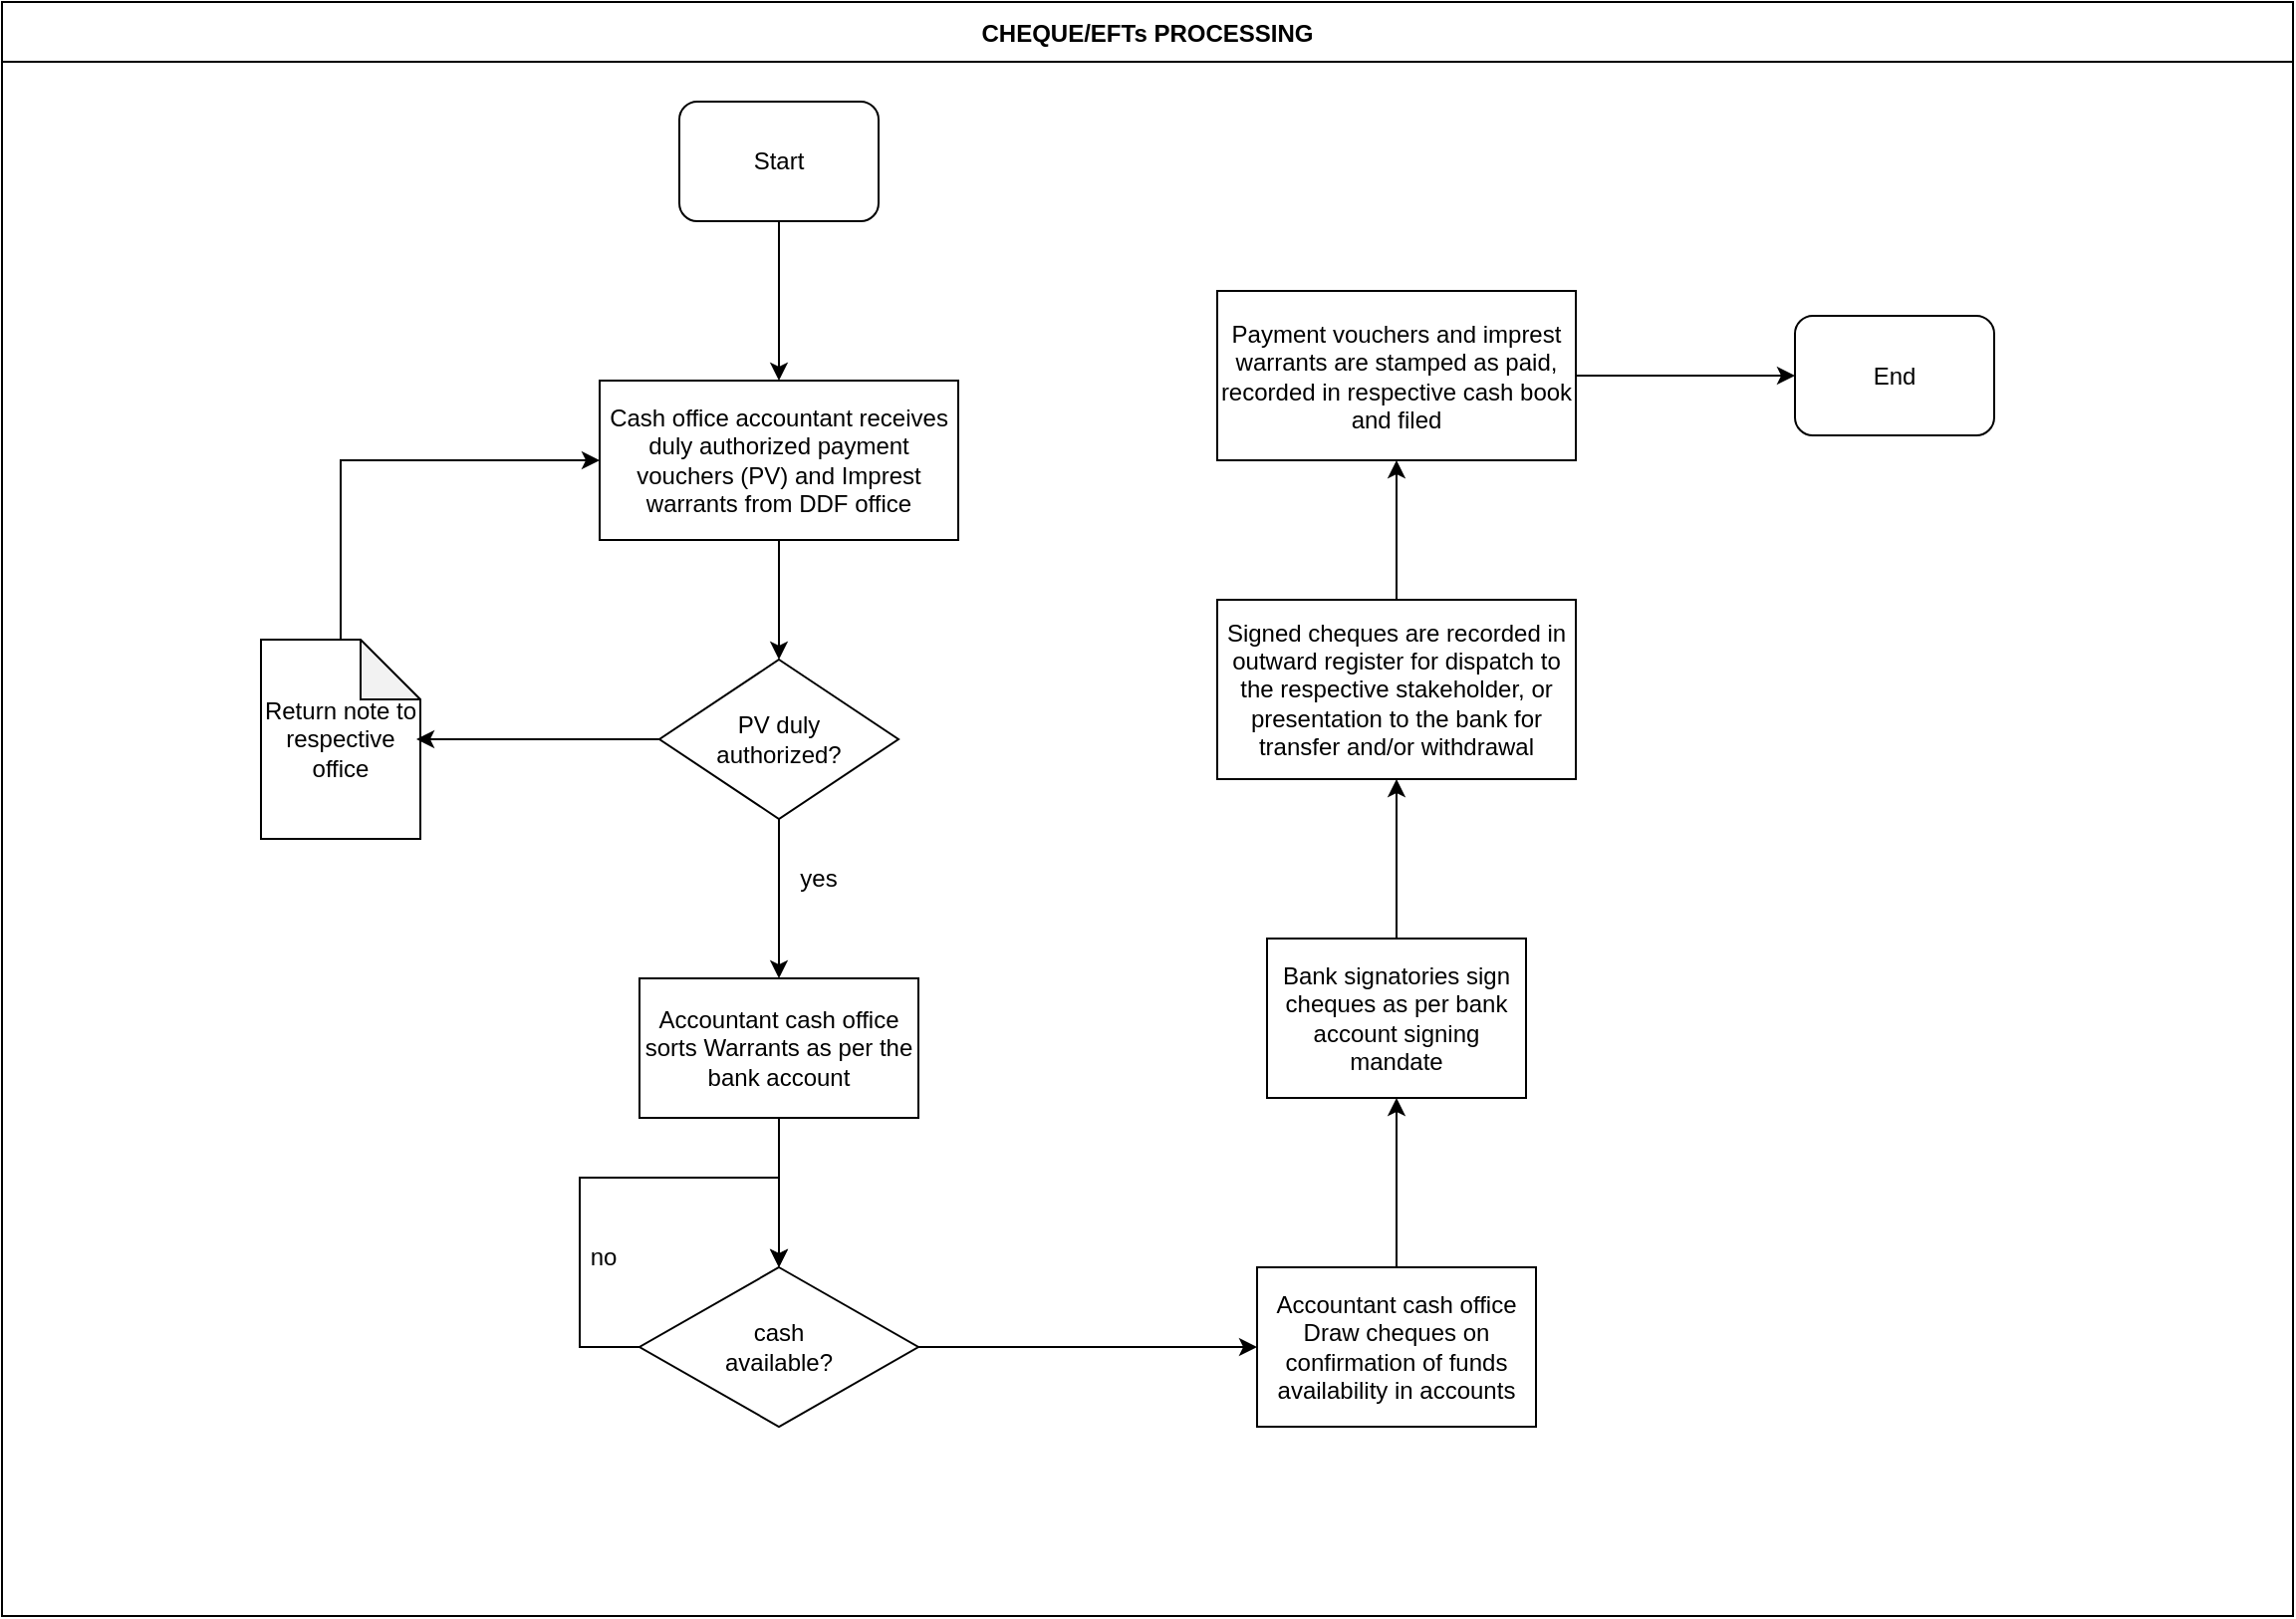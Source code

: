 <mxfile version="13.10.9" type="github">
  <diagram id="JjQCEzhE8u5LjKaULpIY" name="Page-1">
    <mxGraphModel dx="1038" dy="547" grid="1" gridSize="10" guides="1" tooltips="1" connect="1" arrows="1" fold="1" page="1" pageScale="1" pageWidth="1169" pageHeight="827" math="0" shadow="0">
      <root>
        <mxCell id="0" />
        <mxCell id="1" parent="0" />
        <mxCell id="omrt5kF8QAQMkNh0Hckq-1" value="&#xa;CHEQUE/EFTs PROCESSING&#xa;" style="swimlane;startSize=30;" vertex="1" parent="1">
          <mxGeometry x="10" y="10" width="1150" height="810" as="geometry" />
        </mxCell>
        <mxCell id="omrt5kF8QAQMkNh0Hckq-2" value="Start" style="rounded=1;whiteSpace=wrap;html=1;" vertex="1" parent="omrt5kF8QAQMkNh0Hckq-1">
          <mxGeometry x="340" y="50" width="100" height="60" as="geometry" />
        </mxCell>
        <mxCell id="omrt5kF8QAQMkNh0Hckq-5" value="Cash office accountant receives duly authorized payment vouchers (PV) and Imprest warrants from DDF office" style="rounded=0;whiteSpace=wrap;html=1;" vertex="1" parent="omrt5kF8QAQMkNh0Hckq-1">
          <mxGeometry x="300" y="190" width="180" height="80" as="geometry" />
        </mxCell>
        <mxCell id="omrt5kF8QAQMkNh0Hckq-4" value="" style="edgeStyle=orthogonalEdgeStyle;rounded=0;orthogonalLoop=1;jettySize=auto;html=1;" edge="1" parent="omrt5kF8QAQMkNh0Hckq-1" source="omrt5kF8QAQMkNh0Hckq-2" target="omrt5kF8QAQMkNh0Hckq-5">
          <mxGeometry relative="1" as="geometry">
            <mxPoint x="390" y="190" as="targetPoint" />
          </mxGeometry>
        </mxCell>
        <mxCell id="omrt5kF8QAQMkNh0Hckq-8" value="&lt;div&gt;PV duly &lt;br&gt;&lt;/div&gt;&lt;div&gt;authorized?&lt;/div&gt;" style="rhombus;whiteSpace=wrap;html=1;" vertex="1" parent="omrt5kF8QAQMkNh0Hckq-1">
          <mxGeometry x="330" y="330" width="120" height="80" as="geometry" />
        </mxCell>
        <mxCell id="omrt5kF8QAQMkNh0Hckq-7" value="" style="edgeStyle=orthogonalEdgeStyle;rounded=0;orthogonalLoop=1;jettySize=auto;html=1;" edge="1" parent="omrt5kF8QAQMkNh0Hckq-1" source="omrt5kF8QAQMkNh0Hckq-5" target="omrt5kF8QAQMkNh0Hckq-8">
          <mxGeometry relative="1" as="geometry">
            <mxPoint x="390" y="360" as="targetPoint" />
          </mxGeometry>
        </mxCell>
        <mxCell id="omrt5kF8QAQMkNh0Hckq-13" value="yes" style="text;html=1;strokeColor=none;fillColor=none;align=center;verticalAlign=middle;whiteSpace=wrap;rounded=0;" vertex="1" parent="omrt5kF8QAQMkNh0Hckq-1">
          <mxGeometry x="390" y="430" width="40" height="20" as="geometry" />
        </mxCell>
        <mxCell id="omrt5kF8QAQMkNh0Hckq-14" value="Return note to respective office" style="shape=note;whiteSpace=wrap;html=1;backgroundOutline=1;darkOpacity=0.05;" vertex="1" parent="omrt5kF8QAQMkNh0Hckq-1">
          <mxGeometry x="130" y="320" width="80" height="100" as="geometry" />
        </mxCell>
        <mxCell id="omrt5kF8QAQMkNh0Hckq-16" value="" style="edgeStyle=orthogonalEdgeStyle;rounded=0;orthogonalLoop=1;jettySize=auto;html=1;entryX=0.975;entryY=0.5;entryDx=0;entryDy=0;entryPerimeter=0;" edge="1" parent="omrt5kF8QAQMkNh0Hckq-1" source="omrt5kF8QAQMkNh0Hckq-8" target="omrt5kF8QAQMkNh0Hckq-14">
          <mxGeometry relative="1" as="geometry">
            <mxPoint x="250" y="370" as="targetPoint" />
          </mxGeometry>
        </mxCell>
        <mxCell id="omrt5kF8QAQMkNh0Hckq-18" value="" style="edgeStyle=orthogonalEdgeStyle;rounded=0;orthogonalLoop=1;jettySize=auto;html=1;entryX=0;entryY=0.5;entryDx=0;entryDy=0;" edge="1" parent="omrt5kF8QAQMkNh0Hckq-1" source="omrt5kF8QAQMkNh0Hckq-14" target="omrt5kF8QAQMkNh0Hckq-5">
          <mxGeometry relative="1" as="geometry">
            <mxPoint x="170" y="230" as="targetPoint" />
            <Array as="points">
              <mxPoint x="170" y="230" />
            </Array>
          </mxGeometry>
        </mxCell>
        <mxCell id="omrt5kF8QAQMkNh0Hckq-19" value="Accountant cash office Draw cheques on confirmation of funds availability in accounts" style="whiteSpace=wrap;html=1;" vertex="1" parent="omrt5kF8QAQMkNh0Hckq-1">
          <mxGeometry x="630" y="635" width="140" height="80" as="geometry" />
        </mxCell>
        <mxCell id="omrt5kF8QAQMkNh0Hckq-21" value="Bank signatories sign cheques as per bank account signing mandate" style="whiteSpace=wrap;html=1;" vertex="1" parent="omrt5kF8QAQMkNh0Hckq-1">
          <mxGeometry x="635" y="470" width="130" height="80" as="geometry" />
        </mxCell>
        <mxCell id="omrt5kF8QAQMkNh0Hckq-22" value="" style="edgeStyle=orthogonalEdgeStyle;rounded=0;orthogonalLoop=1;jettySize=auto;html=1;" edge="1" parent="omrt5kF8QAQMkNh0Hckq-1" source="omrt5kF8QAQMkNh0Hckq-19" target="omrt5kF8QAQMkNh0Hckq-21">
          <mxGeometry relative="1" as="geometry" />
        </mxCell>
        <mxCell id="omrt5kF8QAQMkNh0Hckq-30" value="no" style="text;html=1;strokeColor=none;fillColor=none;align=center;verticalAlign=middle;whiteSpace=wrap;rounded=0;" vertex="1" parent="omrt5kF8QAQMkNh0Hckq-1">
          <mxGeometry x="282" y="620" width="40" height="20" as="geometry" />
        </mxCell>
        <mxCell id="omrt5kF8QAQMkNh0Hckq-37" value="End" style="rounded=1;whiteSpace=wrap;html=1;" vertex="1" parent="omrt5kF8QAQMkNh0Hckq-1">
          <mxGeometry x="900" y="157.5" width="100" height="60" as="geometry" />
        </mxCell>
        <mxCell id="omrt5kF8QAQMkNh0Hckq-24" value="" style="edgeStyle=orthogonalEdgeStyle;rounded=0;orthogonalLoop=1;jettySize=auto;html=1;" edge="1" parent="1" source="omrt5kF8QAQMkNh0Hckq-9" target="omrt5kF8QAQMkNh0Hckq-23">
          <mxGeometry relative="1" as="geometry" />
        </mxCell>
        <mxCell id="omrt5kF8QAQMkNh0Hckq-9" value="Accountant cash office sorts Warrants as per the bank account" style="whiteSpace=wrap;html=1;" vertex="1" parent="1">
          <mxGeometry x="330" y="500" width="140" height="70" as="geometry" />
        </mxCell>
        <mxCell id="omrt5kF8QAQMkNh0Hckq-10" value="" style="edgeStyle=orthogonalEdgeStyle;rounded=0;orthogonalLoop=1;jettySize=auto;html=1;" edge="1" parent="1" source="omrt5kF8QAQMkNh0Hckq-8" target="omrt5kF8QAQMkNh0Hckq-9">
          <mxGeometry relative="1" as="geometry" />
        </mxCell>
        <mxCell id="omrt5kF8QAQMkNh0Hckq-26" value="" style="edgeStyle=orthogonalEdgeStyle;rounded=0;orthogonalLoop=1;jettySize=auto;html=1;entryX=0;entryY=0.5;entryDx=0;entryDy=0;" edge="1" parent="1" source="omrt5kF8QAQMkNh0Hckq-23" target="omrt5kF8QAQMkNh0Hckq-19">
          <mxGeometry relative="1" as="geometry">
            <mxPoint x="560" y="685" as="targetPoint" />
          </mxGeometry>
        </mxCell>
        <mxCell id="omrt5kF8QAQMkNh0Hckq-29" value="" style="edgeStyle=orthogonalEdgeStyle;rounded=0;orthogonalLoop=1;jettySize=auto;html=1;entryX=0.5;entryY=0;entryDx=0;entryDy=0;" edge="1" parent="1" source="omrt5kF8QAQMkNh0Hckq-23" target="omrt5kF8QAQMkNh0Hckq-23">
          <mxGeometry relative="1" as="geometry">
            <mxPoint x="300" y="590" as="targetPoint" />
            <Array as="points">
              <mxPoint x="300" y="685" />
              <mxPoint x="300" y="600" />
              <mxPoint x="400" y="600" />
            </Array>
          </mxGeometry>
        </mxCell>
        <mxCell id="omrt5kF8QAQMkNh0Hckq-23" value="&lt;div&gt;cash&lt;/div&gt;&lt;div&gt;available?&lt;br&gt;&lt;/div&gt;" style="rhombus;whiteSpace=wrap;html=1;" vertex="1" parent="1">
          <mxGeometry x="330" y="645" width="140" height="80" as="geometry" />
        </mxCell>
        <mxCell id="omrt5kF8QAQMkNh0Hckq-34" value="" style="edgeStyle=orthogonalEdgeStyle;rounded=0;orthogonalLoop=1;jettySize=auto;html=1;" edge="1" parent="1" source="omrt5kF8QAQMkNh0Hckq-31" target="omrt5kF8QAQMkNh0Hckq-33">
          <mxGeometry relative="1" as="geometry" />
        </mxCell>
        <mxCell id="omrt5kF8QAQMkNh0Hckq-31" value="Signed cheques are recorded in outward register for dispatch to the respective stakeholder, or presentation to the bank for transfer and/or withdrawal" style="whiteSpace=wrap;html=1;" vertex="1" parent="1">
          <mxGeometry x="620" y="310" width="180" height="90" as="geometry" />
        </mxCell>
        <mxCell id="omrt5kF8QAQMkNh0Hckq-32" value="" style="edgeStyle=orthogonalEdgeStyle;rounded=0;orthogonalLoop=1;jettySize=auto;html=1;" edge="1" parent="1" source="omrt5kF8QAQMkNh0Hckq-21" target="omrt5kF8QAQMkNh0Hckq-31">
          <mxGeometry relative="1" as="geometry" />
        </mxCell>
        <mxCell id="omrt5kF8QAQMkNh0Hckq-36" value="" style="edgeStyle=orthogonalEdgeStyle;rounded=0;orthogonalLoop=1;jettySize=auto;html=1;entryX=0;entryY=0.5;entryDx=0;entryDy=0;" edge="1" parent="1" source="omrt5kF8QAQMkNh0Hckq-33" target="omrt5kF8QAQMkNh0Hckq-37">
          <mxGeometry relative="1" as="geometry">
            <mxPoint x="910" y="197.5" as="targetPoint" />
          </mxGeometry>
        </mxCell>
        <mxCell id="omrt5kF8QAQMkNh0Hckq-33" value="Payment vouchers and imprest warrants are stamped as paid, recorded in respective cash book and filed" style="whiteSpace=wrap;html=1;" vertex="1" parent="1">
          <mxGeometry x="620" y="155" width="180" height="85" as="geometry" />
        </mxCell>
      </root>
    </mxGraphModel>
  </diagram>
</mxfile>
